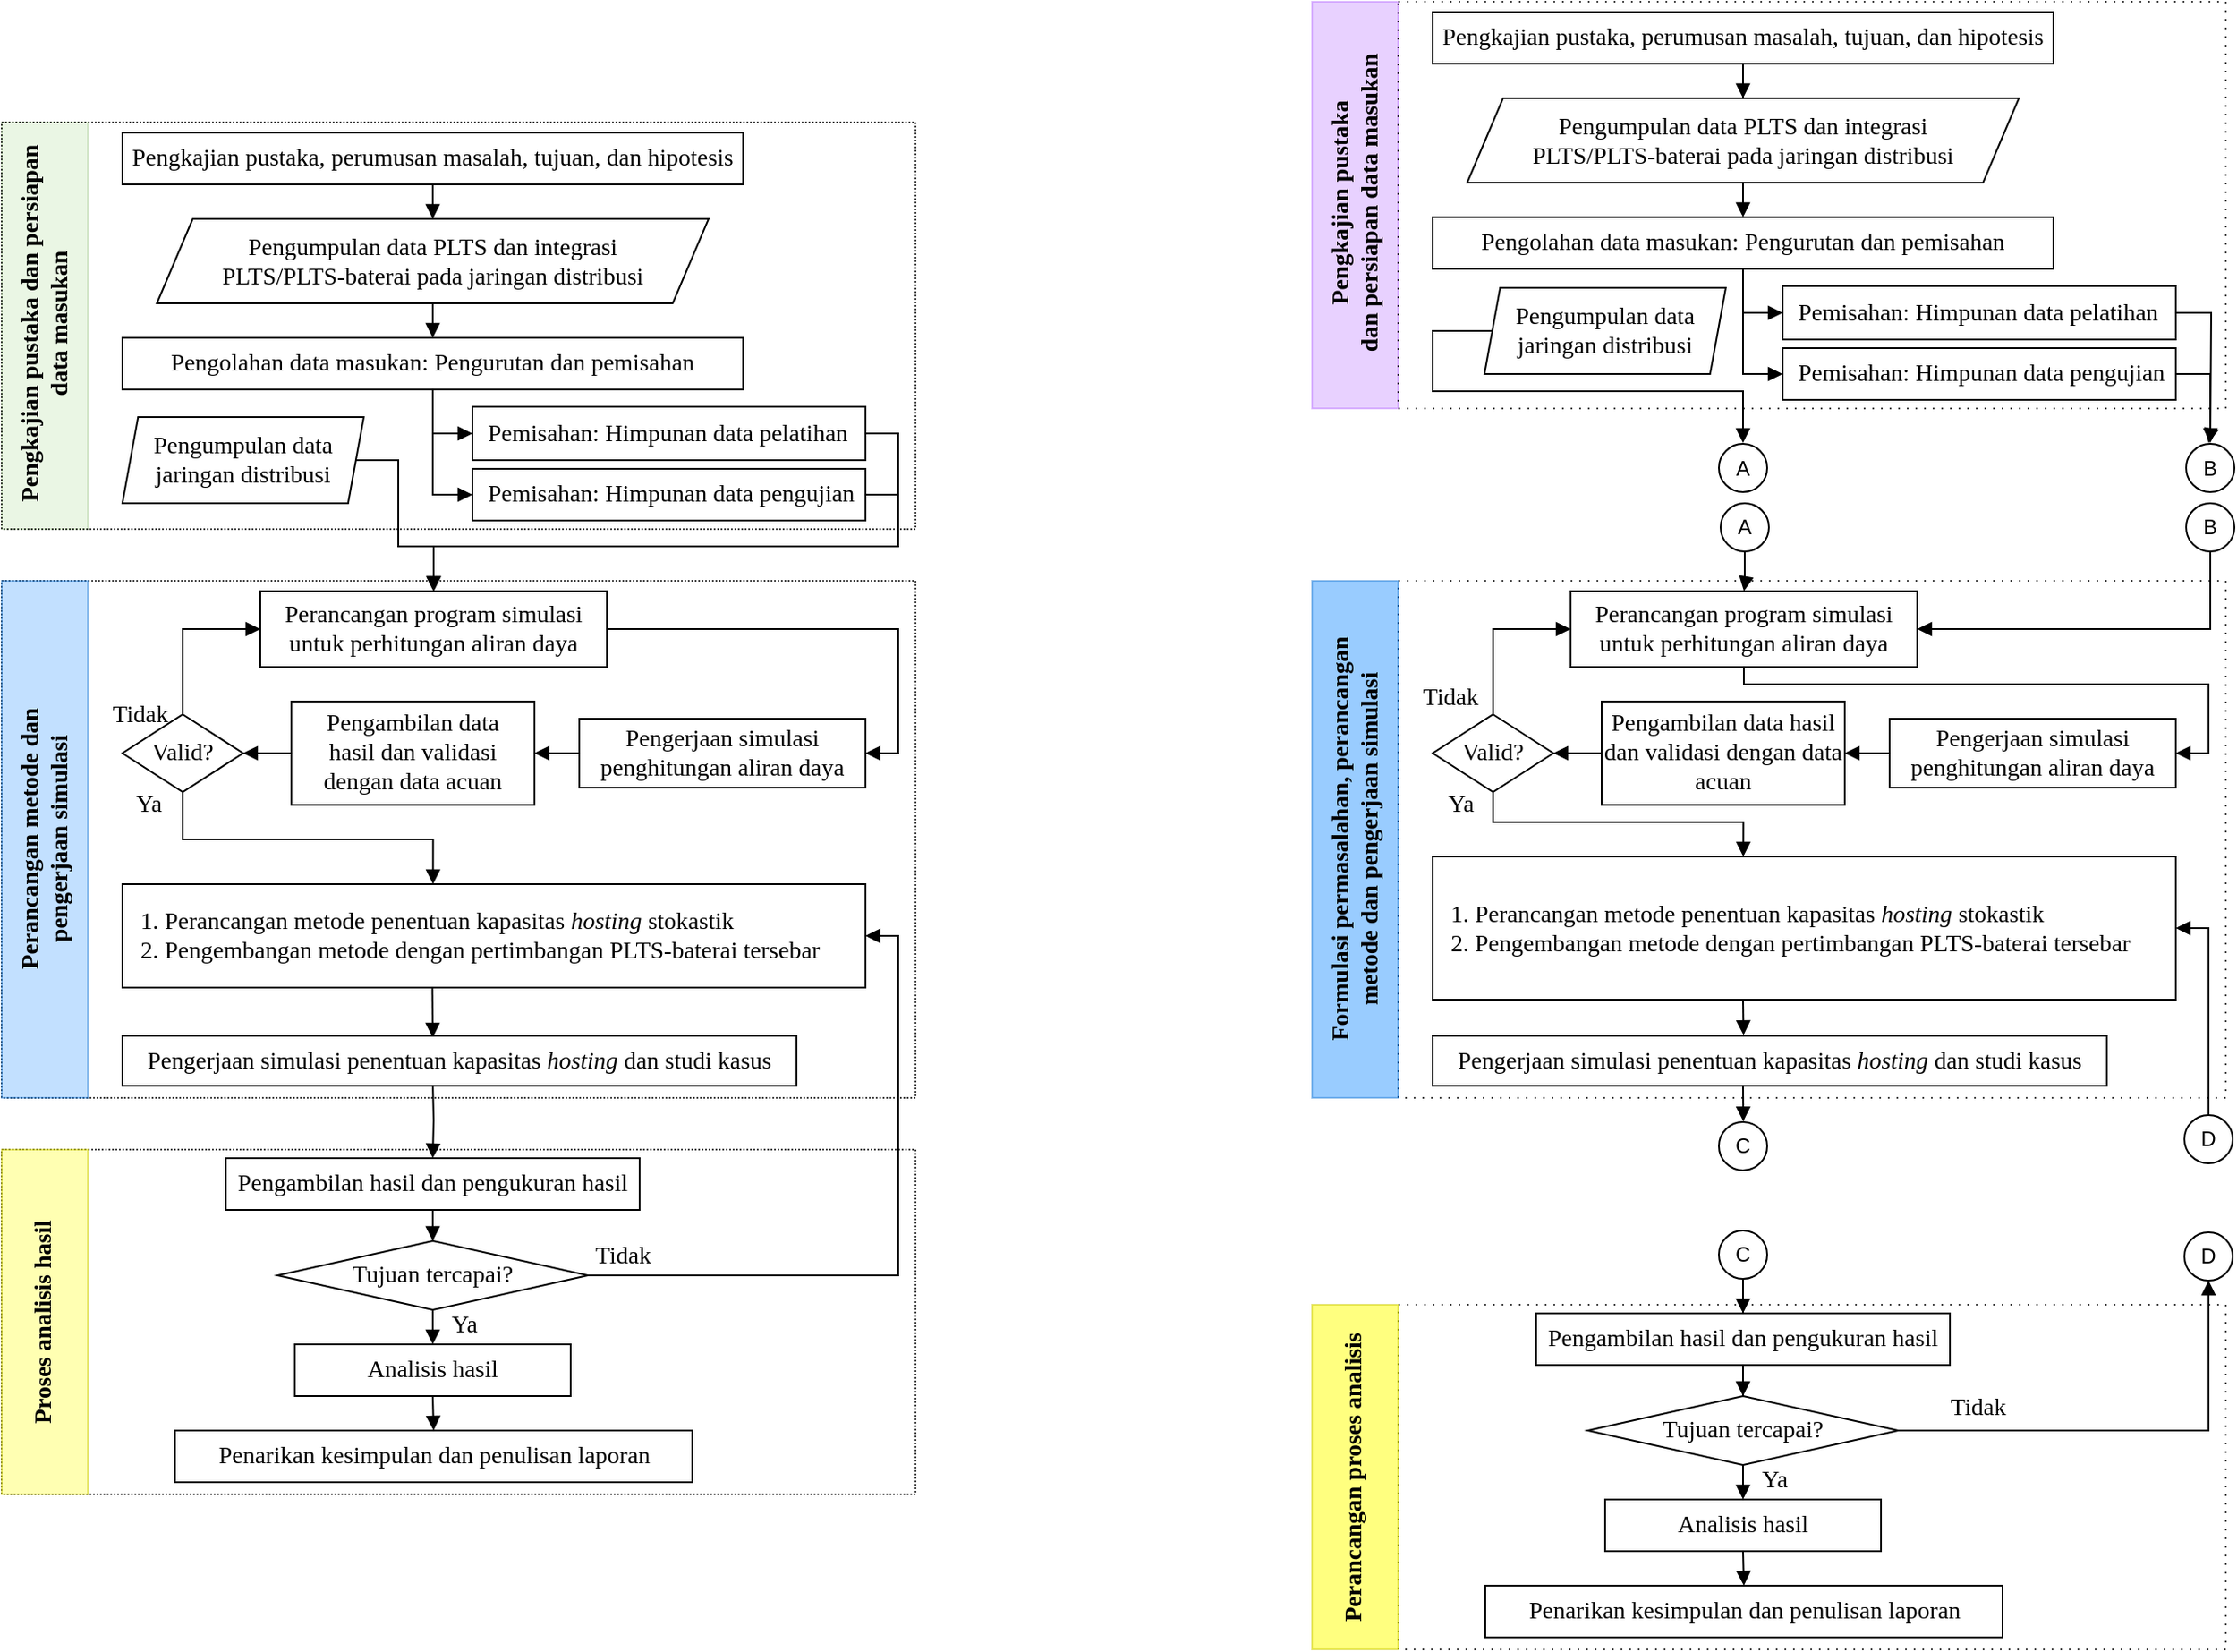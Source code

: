 <mxfile version="14.6.13" type="device"><diagram id="JOJJXBvwJBrHt9C9s5f6" name="Page-1"><mxGraphModel dx="3153" dy="2133" grid="1" gridSize="10" guides="1" tooltips="1" connect="1" arrows="1" fold="1" page="1" pageScale="1" pageWidth="827" pageHeight="1169" math="0" shadow="0"><root><mxCell id="0"/><mxCell id="1" parent="0"/><mxCell id="RSlgwgDLRxcWb8TweNPF-6" value="" style="rounded=0;whiteSpace=wrap;html=1;fontFamily=Times New Roman;fontSize=14;align=left;strokeColor=#000000;fillColor=none;strokeWidth=1;glass=0;comic=0;dashed=1;dashPattern=1 1;opacity=70;" parent="1" vertex="1"><mxGeometry x="150" y="350" width="530" height="300" as="geometry"/></mxCell><mxCell id="U5oY1SONPrFrp0tc-eFU-93" value="" style="rounded=0;whiteSpace=wrap;html=1;fontFamily=Times New Roman;fontSize=14;align=left;strokeColor=#82b366;strokeWidth=1;glass=0;comic=0;opacity=30;fillColor=#B9E0A5;" parent="1" vertex="1"><mxGeometry x="150" y="84" width="50" height="236" as="geometry"/></mxCell><mxCell id="U5oY1SONPrFrp0tc-eFU-96" value="" style="rounded=0;whiteSpace=wrap;html=1;fontFamily=Times New Roman;fontSize=14;align=left;strokeColor=#000000;fillColor=none;strokeWidth=1;glass=0;comic=0;dashed=1;dashPattern=1 1;opacity=70;" parent="1" vertex="1"><mxGeometry x="150" y="680" width="530" height="200" as="geometry"/></mxCell><mxCell id="5qbjkTM-ECTdAKHdsCht-11" value="" style="rounded=0;whiteSpace=wrap;html=1;fontFamily=Times New Roman;fontSize=14;align=left;strokeColor=#000000;fillColor=none;strokeWidth=1;glass=0;comic=0;dashed=1;dashPattern=1 1;opacity=70;" parent="1" vertex="1"><mxGeometry x="150" y="84" width="530" height="236" as="geometry"/></mxCell><mxCell id="5qbjkTM-ECTdAKHdsCht-9" value="" style="rounded=0;whiteSpace=wrap;html=1;fontFamily=Times New Roman;fontSize=14;align=left;strokeColor=#CCCC00;strokeWidth=1;glass=0;comic=0;opacity=50;fillColor=#FFFF66;" parent="1" vertex="1"><mxGeometry x="150" y="680" width="50" height="200" as="geometry"/></mxCell><mxCell id="U5oY1SONPrFrp0tc-eFU-94" value="" style="rounded=0;whiteSpace=wrap;html=1;fontFamily=Times New Roman;fontSize=14;align=left;strokeColor=#0066CC;strokeWidth=1;glass=0;comic=0;opacity=40;fillColor=#66B2FF;" parent="1" vertex="1"><mxGeometry x="150" y="350" width="50" height="300" as="geometry"/></mxCell><mxCell id="U5oY1SONPrFrp0tc-eFU-1" value="Pengumpulan data PLTS dan integrasi&lt;br&gt;PLTS/PLTS-baterai pada jaringan distribusi" style="shape=parallelogram;perimeter=parallelogramPerimeter;whiteSpace=wrap;html=1;size=0.065;fontFamily=Times New Roman;fontSize=14;" parent="1" vertex="1"><mxGeometry x="240" y="140" width="320" height="49" as="geometry"/></mxCell><mxCell id="5qbjkTM-ECTdAKHdsCht-3" style="edgeStyle=orthogonalEdgeStyle;rounded=0;orthogonalLoop=1;jettySize=auto;html=1;entryX=0;entryY=0.5;entryDx=0;entryDy=0;endArrow=block;endFill=1;" parent="1" source="U5oY1SONPrFrp0tc-eFU-2" target="U5oY1SONPrFrp0tc-eFU-7" edge="1"><mxGeometry relative="1" as="geometry"/></mxCell><mxCell id="5qbjkTM-ECTdAKHdsCht-4" style="edgeStyle=orthogonalEdgeStyle;rounded=0;orthogonalLoop=1;jettySize=auto;html=1;entryX=0;entryY=0.5;entryDx=0;entryDy=0;endArrow=block;endFill=1;" parent="1" source="U5oY1SONPrFrp0tc-eFU-2" target="U5oY1SONPrFrp0tc-eFU-10" edge="1"><mxGeometry relative="1" as="geometry"/></mxCell><mxCell id="U5oY1SONPrFrp0tc-eFU-2" value="Pengolahan data masukan: Pengurutan dan pemisahan" style="rounded=0;whiteSpace=wrap;html=1;fontFamily=Times New Roman;fontSize=14;" parent="1" vertex="1"><mxGeometry x="220" y="209" width="360" height="30" as="geometry"/></mxCell><mxCell id="5qbjkTM-ECTdAKHdsCht-5" style="edgeStyle=orthogonalEdgeStyle;rounded=0;orthogonalLoop=1;jettySize=auto;html=1;entryX=0.5;entryY=0;entryDx=0;entryDy=0;endArrow=block;endFill=1;exitX=1;exitY=0.5;exitDx=0;exitDy=0;" parent="1" source="U5oY1SONPrFrp0tc-eFU-7" target="U5oY1SONPrFrp0tc-eFU-17" edge="1"><mxGeometry relative="1" as="geometry"><Array as="points"><mxPoint x="670" y="265"/><mxPoint x="670" y="330"/><mxPoint x="401" y="330"/></Array></mxGeometry></mxCell><mxCell id="U5oY1SONPrFrp0tc-eFU-7" value="&amp;nbsp; Pemisahan: Himpunan data pelatihan" style="rounded=0;whiteSpace=wrap;html=1;fontFamily=Times New Roman;fontSize=14;align=left;" parent="1" vertex="1"><mxGeometry x="423" y="249" width="228" height="31" as="geometry"/></mxCell><mxCell id="5qbjkTM-ECTdAKHdsCht-6" style="edgeStyle=orthogonalEdgeStyle;rounded=0;orthogonalLoop=1;jettySize=auto;html=1;entryX=0.5;entryY=0;entryDx=0;entryDy=0;endArrow=block;endFill=1;exitX=1;exitY=0.5;exitDx=0;exitDy=0;" parent="1" source="U5oY1SONPrFrp0tc-eFU-10" target="U5oY1SONPrFrp0tc-eFU-17" edge="1"><mxGeometry relative="1" as="geometry"><Array as="points"><mxPoint x="670" y="300"/><mxPoint x="670" y="330"/><mxPoint x="401" y="330"/></Array></mxGeometry></mxCell><mxCell id="U5oY1SONPrFrp0tc-eFU-10" value="&amp;nbsp; Pemisahan: Himpunan data pengujian" style="rounded=0;whiteSpace=wrap;html=1;fontFamily=Times New Roman;fontSize=14;align=left;" parent="1" vertex="1"><mxGeometry x="423" y="285" width="228" height="30" as="geometry"/></mxCell><mxCell id="U5oY1SONPrFrp0tc-eFU-17" value="Perancangan program simulasi untuk perhitungan aliran daya" style="rounded=0;whiteSpace=wrap;html=1;fontFamily=Times New Roman;fontSize=14;" parent="1" vertex="1"><mxGeometry x="300" y="356" width="201" height="44" as="geometry"/></mxCell><mxCell id="RSlgwgDLRxcWb8TweNPF-4" style="edgeStyle=orthogonalEdgeStyle;rounded=0;orthogonalLoop=1;jettySize=auto;html=1;entryX=1;entryY=0.5;entryDx=0;entryDy=0;endArrow=block;endFill=1;" parent="1" source="U5oY1SONPrFrp0tc-eFU-38" target="U5oY1SONPrFrp0tc-eFU-40" edge="1"><mxGeometry relative="1" as="geometry"/></mxCell><mxCell id="U5oY1SONPrFrp0tc-eFU-38" value="Pengerjaan simulasi penghitungan aliran daya" style="rounded=0;whiteSpace=wrap;html=1;fontFamily=Times New Roman;fontSize=14;" parent="1" vertex="1"><mxGeometry x="485" y="430" width="166" height="40" as="geometry"/></mxCell><mxCell id="U5oY1SONPrFrp0tc-eFU-57" style="edgeStyle=orthogonalEdgeStyle;rounded=0;orthogonalLoop=1;jettySize=auto;html=1;endArrow=block;endFill=1;fontFamily=Times New Roman;fontSize=14;" parent="1" source="U5oY1SONPrFrp0tc-eFU-54" target="U5oY1SONPrFrp0tc-eFU-56" edge="1"><mxGeometry relative="1" as="geometry"/></mxCell><mxCell id="U5oY1SONPrFrp0tc-eFU-54" value="Pengambilan hasil dan pengukuran hasil" style="rounded=0;whiteSpace=wrap;html=1;fontFamily=Times New Roman;fontSize=14;" parent="1" vertex="1"><mxGeometry x="280" y="685" width="240" height="30" as="geometry"/></mxCell><mxCell id="U5oY1SONPrFrp0tc-eFU-80" style="edgeStyle=orthogonalEdgeStyle;rounded=0;orthogonalLoop=1;jettySize=auto;html=1;endArrow=block;endFill=1;fontFamily=Times New Roman;fontSize=14;entryX=1;entryY=0.5;entryDx=0;entryDy=0;exitX=1;exitY=0.5;exitDx=0;exitDy=0;" parent="1" source="U5oY1SONPrFrp0tc-eFU-56" target="U5oY1SONPrFrp0tc-eFU-84" edge="1"><mxGeometry relative="1" as="geometry"><mxPoint x="599.833" y="588.833" as="targetPoint"/><Array as="points"><mxPoint x="670" y="753"/><mxPoint x="670" y="556"/></Array><mxPoint x="509.833" y="773.833" as="sourcePoint"/></mxGeometry></mxCell><mxCell id="U5oY1SONPrFrp0tc-eFU-56" value="Tujuan tercapai?" style="rhombus;whiteSpace=wrap;html=1;fontFamily=Times New Roman;fontSize=14;" parent="1" vertex="1"><mxGeometry x="310" y="733" width="180" height="40" as="geometry"/></mxCell><mxCell id="U5oY1SONPrFrp0tc-eFU-61" value="Analisis hasil" style="rounded=0;whiteSpace=wrap;html=1;fontFamily=Times New Roman;fontSize=14;" parent="1" vertex="1"><mxGeometry x="320" y="793" width="160" height="30" as="geometry"/></mxCell><mxCell id="U5oY1SONPrFrp0tc-eFU-67" style="edgeStyle=orthogonalEdgeStyle;rounded=0;orthogonalLoop=1;jettySize=auto;html=1;entryX=0.5;entryY=0;entryDx=0;entryDy=0;endArrow=block;endFill=1;fontFamily=Times New Roman;fontSize=14;exitX=1;exitY=0.5;exitDx=0;exitDy=0;" parent="1" source="U5oY1SONPrFrp0tc-eFU-66" target="U5oY1SONPrFrp0tc-eFU-17" edge="1"><mxGeometry relative="1" as="geometry"><Array as="points"><mxPoint x="380" y="280"/><mxPoint x="380" y="330"/><mxPoint x="401" y="330"/></Array></mxGeometry></mxCell><mxCell id="U5oY1SONPrFrp0tc-eFU-66" value="Pengumpulan data&lt;br&gt;jaringan distribusi" style="shape=parallelogram;perimeter=parallelogramPerimeter;whiteSpace=wrap;html=1;size=0.065;fontFamily=Times New Roman;fontSize=14;" parent="1" vertex="1"><mxGeometry x="220" y="255" width="140" height="50" as="geometry"/></mxCell><mxCell id="U5oY1SONPrFrp0tc-eFU-73" value="Proses analisis hasil" style="text;html=1;align=center;verticalAlign=middle;resizable=0;points=[];;autosize=1;fontSize=14;fontFamily=Times New Roman;direction=west;rotation=270;fontStyle=1" parent="1" vertex="1"><mxGeometry x="109.5" y="771" width="130" height="20" as="geometry"/></mxCell><mxCell id="U5oY1SONPrFrp0tc-eFU-74" value="Perancangan metode dan&lt;br&gt;pengerjaan simulasi" style="text;html=1;align=center;verticalAlign=middle;resizable=0;points=[];;autosize=1;fontSize=14;fontFamily=Times New Roman;direction=west;rotation=270;fontStyle=1" parent="1" vertex="1"><mxGeometry x="90" y="480" width="170" height="40" as="geometry"/></mxCell><mxCell id="U5oY1SONPrFrp0tc-eFU-75" value="Pengkajian pustaka dan persiapan&lt;br&gt;data masukan" style="text;html=1;align=center;verticalAlign=middle;resizable=0;points=[];;autosize=1;fontSize=14;fontFamily=Times New Roman;direction=west;rotation=270;fontStyle=1" parent="1" vertex="1"><mxGeometry x="64.5" y="181.5" width="220" height="40" as="geometry"/></mxCell><mxCell id="U5oY1SONPrFrp0tc-eFU-76" value="Penarikan kesimpulan dan penulisan laporan" style="rounded=0;whiteSpace=wrap;html=1;fontFamily=Times New Roman;fontSize=14;" parent="1" vertex="1"><mxGeometry x="250.5" y="843" width="300" height="30" as="geometry"/></mxCell><mxCell id="U5oY1SONPrFrp0tc-eFU-79" style="edgeStyle=orthogonalEdgeStyle;rounded=0;orthogonalLoop=1;jettySize=auto;html=1;entryX=0.5;entryY=0;entryDx=0;entryDy=0;endArrow=block;endFill=1;fontFamily=Times New Roman;fontSize=14;" parent="1" source="U5oY1SONPrFrp0tc-eFU-78" target="U5oY1SONPrFrp0tc-eFU-1" edge="1"><mxGeometry relative="1" as="geometry"/></mxCell><mxCell id="U5oY1SONPrFrp0tc-eFU-78" value="Pengkajian pustaka, perumusan masalah, tujuan, dan hipotesis" style="rounded=0;whiteSpace=wrap;html=1;fontFamily=Times New Roman;fontSize=14;" parent="1" vertex="1"><mxGeometry x="220" y="90" width="360" height="30" as="geometry"/></mxCell><mxCell id="U5oY1SONPrFrp0tc-eFU-91" value="Tidak" style="text;html=1;align=center;verticalAlign=middle;resizable=0;points=[];;autosize=1;fontSize=14;fontFamily=Times New Roman;" parent="1" vertex="1"><mxGeometry x="485" y="731.5" width="50" height="20" as="geometry"/></mxCell><mxCell id="U5oY1SONPrFrp0tc-eFU-92" value="Ya" style="text;html=1;align=center;verticalAlign=middle;resizable=0;points=[];;autosize=1;fontSize=14;fontFamily=Times New Roman;" parent="1" vertex="1"><mxGeometry x="402.5" y="772" width="30" height="20" as="geometry"/></mxCell><mxCell id="5qbjkTM-ECTdAKHdsCht-7" style="edgeStyle=orthogonalEdgeStyle;rounded=0;orthogonalLoop=1;jettySize=auto;html=1;entryX=0.5;entryY=0;entryDx=0;entryDy=0;endArrow=block;endFill=1;fontFamily=Times New Roman;fontSize=14;exitX=0.5;exitY=1;exitDx=0;exitDy=0;" parent="1" source="U5oY1SONPrFrp0tc-eFU-1" target="U5oY1SONPrFrp0tc-eFU-2" edge="1"><mxGeometry relative="1" as="geometry"><mxPoint x="409.833" y="129" as="sourcePoint"/><mxPoint x="409.833" y="149.667" as="targetPoint"/></mxGeometry></mxCell><mxCell id="5qbjkTM-ECTdAKHdsCht-8" style="edgeStyle=orthogonalEdgeStyle;rounded=0;orthogonalLoop=1;jettySize=auto;html=1;endArrow=block;endFill=1;fontFamily=Times New Roman;fontSize=14;exitX=1;exitY=0.5;exitDx=0;exitDy=0;entryX=1;entryY=0.5;entryDx=0;entryDy=0;" parent="1" source="U5oY1SONPrFrp0tc-eFU-17" target="U5oY1SONPrFrp0tc-eFU-38" edge="1"><mxGeometry relative="1" as="geometry"><mxPoint x="409.4" y="535.965" as="sourcePoint"/><mxPoint x="400" y="420" as="targetPoint"/><Array as="points"><mxPoint x="670" y="378"/><mxPoint x="670" y="450"/></Array></mxGeometry></mxCell><mxCell id="MbbdVuY-Ka171IzyDY5e-2" style="edgeStyle=orthogonalEdgeStyle;rounded=0;orthogonalLoop=1;jettySize=auto;html=1;endArrow=block;endFill=1;fontFamily=Times New Roman;fontSize=14;entryX=0.5;entryY=0;entryDx=0;entryDy=0;exitX=0.5;exitY=1;exitDx=0;exitDy=0;" parent="1" source="U5oY1SONPrFrp0tc-eFU-61" target="U5oY1SONPrFrp0tc-eFU-76" edge="1"><mxGeometry relative="1" as="geometry"><mxPoint x="399" y="833" as="sourcePoint"/><mxPoint x="413.6" y="855.2" as="targetPoint"/></mxGeometry></mxCell><mxCell id="MbbdVuY-Ka171IzyDY5e-4" style="edgeStyle=orthogonalEdgeStyle;rounded=0;orthogonalLoop=1;jettySize=auto;html=1;endArrow=block;endFill=1;fontFamily=Times New Roman;fontSize=14;entryX=0.5;entryY=0;entryDx=0;entryDy=0;exitX=0.5;exitY=1;exitDx=0;exitDy=0;" parent="1" source="U5oY1SONPrFrp0tc-eFU-56" target="U5oY1SONPrFrp0tc-eFU-61" edge="1"><mxGeometry relative="1" as="geometry"><mxPoint x="409" y="843" as="sourcePoint"/><mxPoint x="409.4" y="868" as="targetPoint"/></mxGeometry></mxCell><mxCell id="MbbdVuY-Ka171IzyDY5e-6" style="edgeStyle=orthogonalEdgeStyle;rounded=0;orthogonalLoop=1;jettySize=auto;html=1;endArrow=block;endFill=1;fontFamily=Times New Roman;fontSize=14;exitX=0.5;exitY=1;exitDx=0;exitDy=0;" parent="1" edge="1"><mxGeometry relative="1" as="geometry"><mxPoint x="399.759" y="585.724" as="sourcePoint"/><mxPoint x="400" y="615" as="targetPoint"/></mxGeometry></mxCell><mxCell id="RSlgwgDLRxcWb8TweNPF-7" style="edgeStyle=orthogonalEdgeStyle;rounded=0;orthogonalLoop=1;jettySize=auto;html=1;entryX=0.418;entryY=0;entryDx=0;entryDy=0;entryPerimeter=0;endArrow=block;endFill=1;" parent="1" source="U5oY1SONPrFrp0tc-eFU-42" target="U5oY1SONPrFrp0tc-eFU-84" edge="1"><mxGeometry relative="1" as="geometry"><Array as="points"><mxPoint x="255" y="500"/><mxPoint x="400" y="500"/></Array></mxGeometry></mxCell><mxCell id="RSlgwgDLRxcWb8TweNPF-9" style="edgeStyle=orthogonalEdgeStyle;rounded=0;orthogonalLoop=1;jettySize=auto;html=1;entryX=0;entryY=0.5;entryDx=0;entryDy=0;endArrow=block;endFill=1;exitX=0.5;exitY=0;exitDx=0;exitDy=0;" parent="1" source="U5oY1SONPrFrp0tc-eFU-42" target="U5oY1SONPrFrp0tc-eFU-17" edge="1"><mxGeometry relative="1" as="geometry"/></mxCell><mxCell id="U5oY1SONPrFrp0tc-eFU-42" value="Valid?" style="rhombus;whiteSpace=wrap;html=1;fontFamily=Times New Roman;fontSize=14;" parent="1" vertex="1"><mxGeometry x="220" y="427.5" width="70" height="45" as="geometry"/></mxCell><mxCell id="MbbdVuY-Ka171IzyDY5e-7" style="edgeStyle=orthogonalEdgeStyle;rounded=0;orthogonalLoop=1;jettySize=auto;html=1;endArrow=block;endFill=1;fontFamily=Times New Roman;fontSize=14;entryX=0.5;entryY=0;entryDx=0;entryDy=0;" parent="1" target="U5oY1SONPrFrp0tc-eFU-54" edge="1"><mxGeometry relative="1" as="geometry"><mxPoint x="400" y="640" as="sourcePoint"/><mxPoint x="399.556" y="664.889" as="targetPoint"/></mxGeometry></mxCell><mxCell id="RSlgwgDLRxcWb8TweNPF-5" style="edgeStyle=orthogonalEdgeStyle;rounded=0;orthogonalLoop=1;jettySize=auto;html=1;entryX=1;entryY=0.5;entryDx=0;entryDy=0;endArrow=block;endFill=1;" parent="1" source="U5oY1SONPrFrp0tc-eFU-40" target="U5oY1SONPrFrp0tc-eFU-42" edge="1"><mxGeometry relative="1" as="geometry"/></mxCell><mxCell id="U5oY1SONPrFrp0tc-eFU-40" value="Pengambilan data&lt;br&gt;hasil dan validasi dengan data acuan" style="rounded=0;whiteSpace=wrap;html=1;fontFamily=Times New Roman;fontSize=14;" parent="1" vertex="1"><mxGeometry x="318" y="420" width="141" height="60" as="geometry"/></mxCell><mxCell id="8ej8D6ucsfhSE437zEQP-1" value="Tidak" style="text;html=1;align=center;verticalAlign=middle;resizable=0;points=[];;autosize=1;fontSize=14;fontFamily=Times New Roman;" parent="1" vertex="1"><mxGeometry x="205" y="417.5" width="50" height="20" as="geometry"/></mxCell><mxCell id="8ej8D6ucsfhSE437zEQP-2" value="Ya" style="text;html=1;align=center;verticalAlign=middle;resizable=0;points=[];;autosize=1;fontSize=14;fontFamily=Times New Roman;" parent="1" vertex="1"><mxGeometry x="220" y="470" width="30" height="20" as="geometry"/></mxCell><mxCell id="VgjRWZpR23dgMD5Xn0Rt-1" value="" style="rounded=0;whiteSpace=wrap;html=1;fontFamily=Times New Roman;fontSize=14;align=left;strokeColor=#000000;fillColor=none;strokeWidth=1;glass=0;comic=0;dashed=1;dashPattern=1 4;opacity=70;" parent="1" vertex="1"><mxGeometry x="960" y="350" width="480" height="300" as="geometry"/></mxCell><mxCell id="VgjRWZpR23dgMD5Xn0Rt-2" value="" style="rounded=0;whiteSpace=wrap;html=1;fontFamily=Times New Roman;fontSize=14;align=left;strokeColor=#9933FF;fillColor=#B266FF;strokeWidth=1;glass=0;comic=0;opacity=30;" parent="1" vertex="1"><mxGeometry x="910" y="14" width="50" height="236" as="geometry"/></mxCell><mxCell id="VgjRWZpR23dgMD5Xn0Rt-3" value="" style="rounded=0;whiteSpace=wrap;html=1;fontFamily=Times New Roman;fontSize=14;align=left;strokeColor=#000000;fillColor=none;strokeWidth=1;glass=0;comic=0;dashed=1;dashPattern=1 4;opacity=70;" parent="1" vertex="1"><mxGeometry x="960" y="770" width="480" height="200" as="geometry"/></mxCell><mxCell id="VgjRWZpR23dgMD5Xn0Rt-4" value="" style="rounded=0;whiteSpace=wrap;html=1;fontFamily=Times New Roman;fontSize=14;align=left;strokeColor=#000000;fillColor=none;strokeWidth=1;glass=0;comic=0;dashed=1;dashPattern=1 4;opacity=70;" parent="1" vertex="1"><mxGeometry x="960" y="14" width="480" height="236" as="geometry"/></mxCell><mxCell id="VgjRWZpR23dgMD5Xn0Rt-5" value="" style="rounded=0;whiteSpace=wrap;html=1;fontFamily=Times New Roman;fontSize=14;align=left;strokeColor=#CCCC00;fillColor=#FFFF00;strokeWidth=1;glass=0;comic=0;opacity=50;" parent="1" vertex="1"><mxGeometry x="910" y="770" width="50" height="200" as="geometry"/></mxCell><mxCell id="VgjRWZpR23dgMD5Xn0Rt-6" value="" style="rounded=0;whiteSpace=wrap;html=1;fontFamily=Times New Roman;fontSize=14;align=left;strokeColor=#0066CC;fillColor=#007FFF;strokeWidth=1;glass=0;comic=0;opacity=40;" parent="1" vertex="1"><mxGeometry x="910" y="350" width="50" height="300" as="geometry"/></mxCell><mxCell id="VgjRWZpR23dgMD5Xn0Rt-7" value="Pengumpulan data PLTS dan integrasi&lt;br&gt;PLTS/PLTS-baterai pada jaringan distribusi" style="shape=parallelogram;perimeter=parallelogramPerimeter;whiteSpace=wrap;html=1;size=0.065;fontFamily=Times New Roman;fontSize=14;" parent="1" vertex="1"><mxGeometry x="1000" y="70" width="320" height="49" as="geometry"/></mxCell><mxCell id="VgjRWZpR23dgMD5Xn0Rt-8" style="edgeStyle=orthogonalEdgeStyle;rounded=0;orthogonalLoop=1;jettySize=auto;html=1;entryX=0;entryY=0.5;entryDx=0;entryDy=0;endArrow=block;endFill=1;" parent="1" source="VgjRWZpR23dgMD5Xn0Rt-10" target="VgjRWZpR23dgMD5Xn0Rt-12" edge="1"><mxGeometry relative="1" as="geometry"/></mxCell><mxCell id="VgjRWZpR23dgMD5Xn0Rt-9" style="edgeStyle=orthogonalEdgeStyle;rounded=0;orthogonalLoop=1;jettySize=auto;html=1;entryX=0;entryY=0.5;entryDx=0;entryDy=0;endArrow=block;endFill=1;" parent="1" source="VgjRWZpR23dgMD5Xn0Rt-10" target="VgjRWZpR23dgMD5Xn0Rt-14" edge="1"><mxGeometry relative="1" as="geometry"/></mxCell><mxCell id="VgjRWZpR23dgMD5Xn0Rt-10" value="Pengolahan data masukan: Pengurutan dan pemisahan" style="rounded=0;whiteSpace=wrap;html=1;fontFamily=Times New Roman;fontSize=14;" parent="1" vertex="1"><mxGeometry x="980" y="139" width="360" height="30" as="geometry"/></mxCell><mxCell id="VgjRWZpR23dgMD5Xn0Rt-49" style="edgeStyle=orthogonalEdgeStyle;rounded=0;orthogonalLoop=1;jettySize=auto;html=1;endArrow=block;endFill=1;" parent="1" source="VgjRWZpR23dgMD5Xn0Rt-12" edge="1"><mxGeometry relative="1" as="geometry"><mxPoint x="1431" y="270" as="targetPoint"/></mxGeometry></mxCell><mxCell id="VgjRWZpR23dgMD5Xn0Rt-12" value="&amp;nbsp; Pemisahan: Himpunan data pelatihan" style="rounded=0;whiteSpace=wrap;html=1;fontFamily=Times New Roman;fontSize=14;align=left;" parent="1" vertex="1"><mxGeometry x="1183" y="179" width="228" height="31" as="geometry"/></mxCell><mxCell id="VgjRWZpR23dgMD5Xn0Rt-50" style="edgeStyle=orthogonalEdgeStyle;rounded=0;orthogonalLoop=1;jettySize=auto;html=1;endArrow=block;endFill=1;" parent="1" source="VgjRWZpR23dgMD5Xn0Rt-14" edge="1"><mxGeometry relative="1" as="geometry"><mxPoint x="1430" y="270" as="targetPoint"/></mxGeometry></mxCell><mxCell id="VgjRWZpR23dgMD5Xn0Rt-14" value="&amp;nbsp; Pemisahan: Himpunan data pengujian" style="rounded=0;whiteSpace=wrap;html=1;fontFamily=Times New Roman;fontSize=14;align=left;" parent="1" vertex="1"><mxGeometry x="1183" y="215" width="228" height="30" as="geometry"/></mxCell><mxCell id="VgjRWZpR23dgMD5Xn0Rt-15" value="Perancangan program simulasi untuk perhitungan aliran daya" style="rounded=0;whiteSpace=wrap;html=1;fontFamily=Times New Roman;fontSize=14;" parent="1" vertex="1"><mxGeometry x="1060" y="356" width="201" height="44" as="geometry"/></mxCell><mxCell id="VgjRWZpR23dgMD5Xn0Rt-16" value="Pengerjaan simulasi penentuan kapasitas &lt;i&gt;hosting &lt;/i&gt;dan studi kasus" style="rounded=0;whiteSpace=wrap;html=1;fontFamily=Times New Roman;fontSize=14;" parent="1" vertex="1"><mxGeometry x="980" y="614" width="391" height="29" as="geometry"/></mxCell><mxCell id="VgjRWZpR23dgMD5Xn0Rt-17" style="edgeStyle=orthogonalEdgeStyle;rounded=0;orthogonalLoop=1;jettySize=auto;html=1;entryX=1;entryY=0.5;entryDx=0;entryDy=0;endArrow=block;endFill=1;" parent="1" source="VgjRWZpR23dgMD5Xn0Rt-18" target="VgjRWZpR23dgMD5Xn0Rt-45" edge="1"><mxGeometry relative="1" as="geometry"/></mxCell><mxCell id="VgjRWZpR23dgMD5Xn0Rt-18" value="Pengerjaan simulasi penghitungan aliran daya" style="rounded=0;whiteSpace=wrap;html=1;fontFamily=Times New Roman;fontSize=14;" parent="1" vertex="1"><mxGeometry x="1245" y="430" width="166" height="40" as="geometry"/></mxCell><mxCell id="VgjRWZpR23dgMD5Xn0Rt-19" style="edgeStyle=orthogonalEdgeStyle;rounded=0;orthogonalLoop=1;jettySize=auto;html=1;endArrow=block;endFill=1;fontFamily=Times New Roman;fontSize=14;" parent="1" source="VgjRWZpR23dgMD5Xn0Rt-20" target="VgjRWZpR23dgMD5Xn0Rt-22" edge="1"><mxGeometry relative="1" as="geometry"/></mxCell><mxCell id="VgjRWZpR23dgMD5Xn0Rt-20" value="Pengambilan hasil dan pengukuran hasil" style="rounded=0;whiteSpace=wrap;html=1;fontFamily=Times New Roman;fontSize=14;" parent="1" vertex="1"><mxGeometry x="1040" y="775" width="240" height="30" as="geometry"/></mxCell><mxCell id="VgjRWZpR23dgMD5Xn0Rt-21" style="edgeStyle=orthogonalEdgeStyle;rounded=0;orthogonalLoop=1;jettySize=auto;html=1;endArrow=block;endFill=1;fontFamily=Times New Roman;fontSize=14;entryX=1;entryY=0.5;entryDx=0;entryDy=0;" parent="1" target="VgjRWZpR23dgMD5Xn0Rt-32" edge="1"><mxGeometry relative="1" as="geometry"><mxPoint x="1359.833" y="588.833" as="targetPoint"/><Array as="points"><mxPoint x="1430" y="551"/></Array><mxPoint x="1430" y="660" as="sourcePoint"/></mxGeometry></mxCell><mxCell id="VgjRWZpR23dgMD5Xn0Rt-62" style="edgeStyle=orthogonalEdgeStyle;rounded=0;orthogonalLoop=1;jettySize=auto;html=1;entryX=0.5;entryY=1;entryDx=0;entryDy=0;endArrow=block;endFill=1;" parent="1" source="VgjRWZpR23dgMD5Xn0Rt-22" target="VgjRWZpR23dgMD5Xn0Rt-60" edge="1"><mxGeometry relative="1" as="geometry"/></mxCell><mxCell id="VgjRWZpR23dgMD5Xn0Rt-22" value="Tujuan tercapai?" style="rhombus;whiteSpace=wrap;html=1;fontFamily=Times New Roman;fontSize=14;" parent="1" vertex="1"><mxGeometry x="1070" y="823" width="180" height="40" as="geometry"/></mxCell><mxCell id="VgjRWZpR23dgMD5Xn0Rt-23" value="Analisis hasil" style="rounded=0;whiteSpace=wrap;html=1;fontFamily=Times New Roman;fontSize=14;" parent="1" vertex="1"><mxGeometry x="1080" y="883" width="160" height="30" as="geometry"/></mxCell><mxCell id="VgjRWZpR23dgMD5Xn0Rt-24" style="edgeStyle=orthogonalEdgeStyle;rounded=0;orthogonalLoop=1;jettySize=auto;html=1;endArrow=block;endFill=1;fontFamily=Times New Roman;fontSize=14;exitX=0;exitY=0.5;exitDx=0;exitDy=0;" parent="1" source="VgjRWZpR23dgMD5Xn0Rt-25" edge="1"><mxGeometry relative="1" as="geometry"><Array as="points"><mxPoint x="980" y="205"/><mxPoint x="980" y="240"/><mxPoint x="1160" y="240"/></Array><mxPoint x="1160" y="270" as="targetPoint"/></mxGeometry></mxCell><mxCell id="VgjRWZpR23dgMD5Xn0Rt-25" value="Pengumpulan data&lt;br&gt;jaringan distribusi" style="shape=parallelogram;perimeter=parallelogramPerimeter;whiteSpace=wrap;html=1;size=0.065;fontFamily=Times New Roman;fontSize=14;" parent="1" vertex="1"><mxGeometry x="1010" y="180" width="140" height="50" as="geometry"/></mxCell><mxCell id="VgjRWZpR23dgMD5Xn0Rt-26" value="Perancangan proses analisis" style="text;html=1;align=center;verticalAlign=middle;resizable=0;points=[];;autosize=1;fontSize=14;fontFamily=Times New Roman;direction=west;rotation=270;fontStyle=1" parent="1" vertex="1"><mxGeometry x="844.5" y="861" width="180" height="20" as="geometry"/></mxCell><mxCell id="VgjRWZpR23dgMD5Xn0Rt-27" value="Formulasi permasalahan, perancangan&lt;br&gt;metode dan pengerjaan simulasi" style="text;html=1;align=center;verticalAlign=middle;resizable=0;points=[];;autosize=1;fontSize=14;fontFamily=Times New Roman;direction=west;rotation=270;fontStyle=1" parent="1" vertex="1"><mxGeometry x="810" y="480" width="250" height="40" as="geometry"/></mxCell><mxCell id="VgjRWZpR23dgMD5Xn0Rt-28" value="Pengkajian pustaka&lt;br&gt;dan persiapan data masukan" style="text;html=1;align=center;verticalAlign=middle;resizable=0;points=[];;autosize=1;fontSize=14;fontFamily=Times New Roman;direction=west;rotation=270;fontStyle=1" parent="1" vertex="1"><mxGeometry x="839.5" y="111.5" width="190" height="40" as="geometry"/></mxCell><mxCell id="VgjRWZpR23dgMD5Xn0Rt-29" value="Penarikan kesimpulan dan penulisan laporan" style="rounded=0;whiteSpace=wrap;html=1;fontFamily=Times New Roman;fontSize=14;" parent="1" vertex="1"><mxGeometry x="1010.5" y="933" width="300" height="30" as="geometry"/></mxCell><mxCell id="VgjRWZpR23dgMD5Xn0Rt-30" style="edgeStyle=orthogonalEdgeStyle;rounded=0;orthogonalLoop=1;jettySize=auto;html=1;entryX=0.5;entryY=0;entryDx=0;entryDy=0;endArrow=block;endFill=1;fontFamily=Times New Roman;fontSize=14;" parent="1" source="VgjRWZpR23dgMD5Xn0Rt-31" target="VgjRWZpR23dgMD5Xn0Rt-7" edge="1"><mxGeometry relative="1" as="geometry"/></mxCell><mxCell id="VgjRWZpR23dgMD5Xn0Rt-31" value="Pengkajian pustaka, perumusan masalah, tujuan, dan hipotesis" style="rounded=0;whiteSpace=wrap;html=1;fontFamily=Times New Roman;fontSize=14;" parent="1" vertex="1"><mxGeometry x="980" y="20" width="360" height="30" as="geometry"/></mxCell><mxCell id="VgjRWZpR23dgMD5Xn0Rt-32" value="&lt;font face=&quot;Times New Roman&quot; style=&quot;font-size: 14px&quot;&gt;&amp;nbsp;1. Perancangan metode penentuan kapasitas &lt;i&gt;hosting &lt;/i&gt;stokastik&lt;/font&gt;&lt;br style=&quot;font-size: 14px&quot;&gt;&amp;nbsp;2.&lt;span style=&quot;font-family: &amp;#34;times new roman&amp;#34; ; font-size: 14px&quot;&gt;&amp;nbsp;&lt;/span&gt;&lt;font face=&quot;times new roman&quot;&gt;Pengembangan metode dengan pertimbangan PLTS-baterai tersebar&lt;/font&gt;" style="shape=process;whiteSpace=wrap;html=1;backgroundOutline=1;fontFamily=Times New Roman;fontSize=14;align=left;size=0;spacing=7;" parent="1" vertex="1"><mxGeometry x="980" y="510" width="431" height="83" as="geometry"/></mxCell><mxCell id="VgjRWZpR23dgMD5Xn0Rt-33" value="Tidak" style="text;html=1;align=center;verticalAlign=middle;resizable=0;points=[];;autosize=1;fontSize=14;fontFamily=Times New Roman;" parent="1" vertex="1"><mxGeometry x="1271" y="819.5" width="50" height="20" as="geometry"/></mxCell><mxCell id="VgjRWZpR23dgMD5Xn0Rt-34" value="Ya" style="text;html=1;align=center;verticalAlign=middle;resizable=0;points=[];;autosize=1;fontSize=14;fontFamily=Times New Roman;" parent="1" vertex="1"><mxGeometry x="1162.5" y="862" width="30" height="20" as="geometry"/></mxCell><mxCell id="VgjRWZpR23dgMD5Xn0Rt-35" style="edgeStyle=orthogonalEdgeStyle;rounded=0;orthogonalLoop=1;jettySize=auto;html=1;entryX=0.5;entryY=0;entryDx=0;entryDy=0;endArrow=block;endFill=1;fontFamily=Times New Roman;fontSize=14;exitX=0.5;exitY=1;exitDx=0;exitDy=0;" parent="1" source="VgjRWZpR23dgMD5Xn0Rt-7" target="VgjRWZpR23dgMD5Xn0Rt-10" edge="1"><mxGeometry relative="1" as="geometry"><mxPoint x="1169.833" y="59" as="sourcePoint"/><mxPoint x="1169.833" y="79.667" as="targetPoint"/></mxGeometry></mxCell><mxCell id="VgjRWZpR23dgMD5Xn0Rt-36" style="edgeStyle=orthogonalEdgeStyle;rounded=0;orthogonalLoop=1;jettySize=auto;html=1;endArrow=block;endFill=1;fontFamily=Times New Roman;fontSize=14;exitX=0.5;exitY=1;exitDx=0;exitDy=0;entryX=1;entryY=0.5;entryDx=0;entryDy=0;" parent="1" source="VgjRWZpR23dgMD5Xn0Rt-15" target="VgjRWZpR23dgMD5Xn0Rt-18" edge="1"><mxGeometry relative="1" as="geometry"><mxPoint x="1169.4" y="535.965" as="sourcePoint"/><mxPoint x="1160" y="420" as="targetPoint"/><Array as="points"><mxPoint x="1160" y="410"/><mxPoint x="1430" y="410"/><mxPoint x="1430" y="450"/></Array></mxGeometry></mxCell><mxCell id="VgjRWZpR23dgMD5Xn0Rt-37" style="edgeStyle=orthogonalEdgeStyle;rounded=0;orthogonalLoop=1;jettySize=auto;html=1;endArrow=block;endFill=1;fontFamily=Times New Roman;fontSize=14;entryX=0.5;entryY=0;entryDx=0;entryDy=0;exitX=0.5;exitY=1;exitDx=0;exitDy=0;" parent="1" source="VgjRWZpR23dgMD5Xn0Rt-23" target="VgjRWZpR23dgMD5Xn0Rt-29" edge="1"><mxGeometry relative="1" as="geometry"><mxPoint x="1159" y="923" as="sourcePoint"/><mxPoint x="1173.6" y="945.2" as="targetPoint"/></mxGeometry></mxCell><mxCell id="VgjRWZpR23dgMD5Xn0Rt-38" style="edgeStyle=orthogonalEdgeStyle;rounded=0;orthogonalLoop=1;jettySize=auto;html=1;endArrow=block;endFill=1;fontFamily=Times New Roman;fontSize=14;entryX=0.5;entryY=0;entryDx=0;entryDy=0;exitX=0.5;exitY=1;exitDx=0;exitDy=0;" parent="1" source="VgjRWZpR23dgMD5Xn0Rt-22" target="VgjRWZpR23dgMD5Xn0Rt-23" edge="1"><mxGeometry relative="1" as="geometry"><mxPoint x="1169" y="933" as="sourcePoint"/><mxPoint x="1169.4" y="958" as="targetPoint"/></mxGeometry></mxCell><mxCell id="VgjRWZpR23dgMD5Xn0Rt-39" style="edgeStyle=orthogonalEdgeStyle;rounded=0;orthogonalLoop=1;jettySize=auto;html=1;endArrow=block;endFill=1;fontFamily=Times New Roman;fontSize=14;entryX=0.5;entryY=0;entryDx=0;entryDy=0;" parent="1" edge="1"><mxGeometry relative="1" as="geometry"><mxPoint x="1160" y="593" as="sourcePoint"/><mxPoint x="1160.286" y="613.571" as="targetPoint"/></mxGeometry></mxCell><mxCell id="VgjRWZpR23dgMD5Xn0Rt-40" style="edgeStyle=orthogonalEdgeStyle;rounded=0;orthogonalLoop=1;jettySize=auto;html=1;entryX=0.418;entryY=0;entryDx=0;entryDy=0;entryPerimeter=0;endArrow=block;endFill=1;" parent="1" source="VgjRWZpR23dgMD5Xn0Rt-42" target="VgjRWZpR23dgMD5Xn0Rt-32" edge="1"><mxGeometry relative="1" as="geometry"><Array as="points"><mxPoint x="1015" y="490"/><mxPoint x="1160" y="490"/></Array></mxGeometry></mxCell><mxCell id="VgjRWZpR23dgMD5Xn0Rt-41" style="edgeStyle=orthogonalEdgeStyle;rounded=0;orthogonalLoop=1;jettySize=auto;html=1;entryX=0;entryY=0.5;entryDx=0;entryDy=0;endArrow=block;endFill=1;exitX=0.5;exitY=0;exitDx=0;exitDy=0;" parent="1" source="VgjRWZpR23dgMD5Xn0Rt-42" target="VgjRWZpR23dgMD5Xn0Rt-15" edge="1"><mxGeometry relative="1" as="geometry"/></mxCell><mxCell id="VgjRWZpR23dgMD5Xn0Rt-42" value="Valid?" style="rhombus;whiteSpace=wrap;html=1;fontFamily=Times New Roman;fontSize=14;" parent="1" vertex="1"><mxGeometry x="980" y="427.5" width="70" height="45" as="geometry"/></mxCell><mxCell id="VgjRWZpR23dgMD5Xn0Rt-44" style="edgeStyle=orthogonalEdgeStyle;rounded=0;orthogonalLoop=1;jettySize=auto;html=1;entryX=1;entryY=0.5;entryDx=0;entryDy=0;endArrow=block;endFill=1;" parent="1" source="VgjRWZpR23dgMD5Xn0Rt-45" target="VgjRWZpR23dgMD5Xn0Rt-42" edge="1"><mxGeometry relative="1" as="geometry"/></mxCell><mxCell id="VgjRWZpR23dgMD5Xn0Rt-45" value="Pengambilan data hasil dan validasi dengan data acuan" style="rounded=0;whiteSpace=wrap;html=1;fontFamily=Times New Roman;fontSize=14;" parent="1" vertex="1"><mxGeometry x="1078" y="420" width="141" height="60" as="geometry"/></mxCell><mxCell id="VgjRWZpR23dgMD5Xn0Rt-46" value="Tidak" style="text;html=1;align=center;verticalAlign=middle;resizable=0;points=[];;autosize=1;fontSize=14;fontFamily=Times New Roman;" parent="1" vertex="1"><mxGeometry x="965" y="407.5" width="50" height="20" as="geometry"/></mxCell><mxCell id="VgjRWZpR23dgMD5Xn0Rt-47" value="Ya" style="text;html=1;align=center;verticalAlign=middle;resizable=0;points=[];;autosize=1;fontSize=14;fontFamily=Times New Roman;" parent="1" vertex="1"><mxGeometry x="980.5" y="470" width="30" height="20" as="geometry"/></mxCell><mxCell id="VgjRWZpR23dgMD5Xn0Rt-48" value="A" style="ellipse;whiteSpace=wrap;html=1;aspect=fixed;" parent="1" vertex="1"><mxGeometry x="1146" y="270.5" width="28" height="28" as="geometry"/></mxCell><mxCell id="VgjRWZpR23dgMD5Xn0Rt-51" value="B" style="ellipse;whiteSpace=wrap;html=1;aspect=fixed;" parent="1" vertex="1"><mxGeometry x="1417" y="270.5" width="28" height="28" as="geometry"/></mxCell><mxCell id="VgjRWZpR23dgMD5Xn0Rt-54" style="edgeStyle=orthogonalEdgeStyle;rounded=0;orthogonalLoop=1;jettySize=auto;html=1;entryX=0.5;entryY=0;entryDx=0;entryDy=0;endArrow=block;endFill=1;" parent="1" source="VgjRWZpR23dgMD5Xn0Rt-52" target="VgjRWZpR23dgMD5Xn0Rt-15" edge="1"><mxGeometry relative="1" as="geometry"/></mxCell><mxCell id="VgjRWZpR23dgMD5Xn0Rt-52" value="A" style="ellipse;whiteSpace=wrap;html=1;aspect=fixed;" parent="1" vertex="1"><mxGeometry x="1147" y="305" width="28" height="28" as="geometry"/></mxCell><mxCell id="VgjRWZpR23dgMD5Xn0Rt-55" style="edgeStyle=orthogonalEdgeStyle;rounded=0;orthogonalLoop=1;jettySize=auto;html=1;entryX=1;entryY=0.5;entryDx=0;entryDy=0;endArrow=block;endFill=1;exitX=0.5;exitY=1;exitDx=0;exitDy=0;" parent="1" source="VgjRWZpR23dgMD5Xn0Rt-53" target="VgjRWZpR23dgMD5Xn0Rt-15" edge="1"><mxGeometry relative="1" as="geometry"/></mxCell><mxCell id="VgjRWZpR23dgMD5Xn0Rt-53" value="B" style="ellipse;whiteSpace=wrap;html=1;aspect=fixed;" parent="1" vertex="1"><mxGeometry x="1417" y="305" width="28" height="28" as="geometry"/></mxCell><mxCell id="VgjRWZpR23dgMD5Xn0Rt-56" value="C" style="ellipse;whiteSpace=wrap;html=1;aspect=fixed;" parent="1" vertex="1"><mxGeometry x="1146" y="664" width="28" height="28" as="geometry"/></mxCell><mxCell id="VgjRWZpR23dgMD5Xn0Rt-57" style="edgeStyle=orthogonalEdgeStyle;rounded=0;orthogonalLoop=1;jettySize=auto;html=1;endArrow=block;endFill=1;fontFamily=Times New Roman;fontSize=14;entryX=0.5;entryY=0;entryDx=0;entryDy=0;" parent="1" edge="1"><mxGeometry relative="1" as="geometry"><mxPoint x="1160.0" y="643" as="sourcePoint"/><mxPoint x="1160.167" y="663.611" as="targetPoint"/></mxGeometry></mxCell><mxCell id="VgjRWZpR23dgMD5Xn0Rt-58" value="D" style="ellipse;whiteSpace=wrap;html=1;aspect=fixed;" parent="1" vertex="1"><mxGeometry x="1416" y="660" width="28" height="28" as="geometry"/></mxCell><mxCell id="VgjRWZpR23dgMD5Xn0Rt-61" style="edgeStyle=orthogonalEdgeStyle;rounded=0;orthogonalLoop=1;jettySize=auto;html=1;entryX=0.5;entryY=0;entryDx=0;entryDy=0;endArrow=block;endFill=1;" parent="1" source="VgjRWZpR23dgMD5Xn0Rt-59" target="VgjRWZpR23dgMD5Xn0Rt-20" edge="1"><mxGeometry relative="1" as="geometry"/></mxCell><mxCell id="VgjRWZpR23dgMD5Xn0Rt-59" value="C" style="ellipse;whiteSpace=wrap;html=1;aspect=fixed;" parent="1" vertex="1"><mxGeometry x="1146" y="727" width="28" height="28" as="geometry"/></mxCell><mxCell id="VgjRWZpR23dgMD5Xn0Rt-60" value="D" style="ellipse;whiteSpace=wrap;html=1;aspect=fixed;" parent="1" vertex="1"><mxGeometry x="1416" y="728" width="28" height="28" as="geometry"/></mxCell><mxCell id="U5oY1SONPrFrp0tc-eFU-25" value="Pengerjaan simulasi penentuan kapasitas &lt;i&gt;hosting &lt;/i&gt;dan studi kasus" style="rounded=0;whiteSpace=wrap;html=1;fontFamily=Times New Roman;fontSize=14;" parent="1" vertex="1"><mxGeometry x="220" y="614" width="391" height="29" as="geometry"/></mxCell><mxCell id="U5oY1SONPrFrp0tc-eFU-84" value="&lt;font face=&quot;Times New Roman&quot; style=&quot;font-size: 14px&quot;&gt;&amp;nbsp;1. Perancangan metode penentuan kapasitas &lt;i&gt;hosting &lt;/i&gt;stokastik&lt;/font&gt;&lt;br style=&quot;font-size: 14px&quot;&gt;&amp;nbsp;2.&lt;span style=&quot;font-family: &amp;#34;times new roman&amp;#34; ; font-size: 14px&quot;&gt;&amp;nbsp;&lt;/span&gt;&lt;font face=&quot;times new roman&quot;&gt;Pengembangan metode dengan pertimbangan PLTS-baterai tersebar&lt;/font&gt;" style="shape=process;whiteSpace=wrap;html=1;backgroundOutline=1;fontFamily=Times New Roman;fontSize=14;align=left;size=0;spacing=7;" parent="1" vertex="1"><mxGeometry x="220" y="526" width="431" height="60" as="geometry"/></mxCell></root></mxGraphModel></diagram></mxfile>